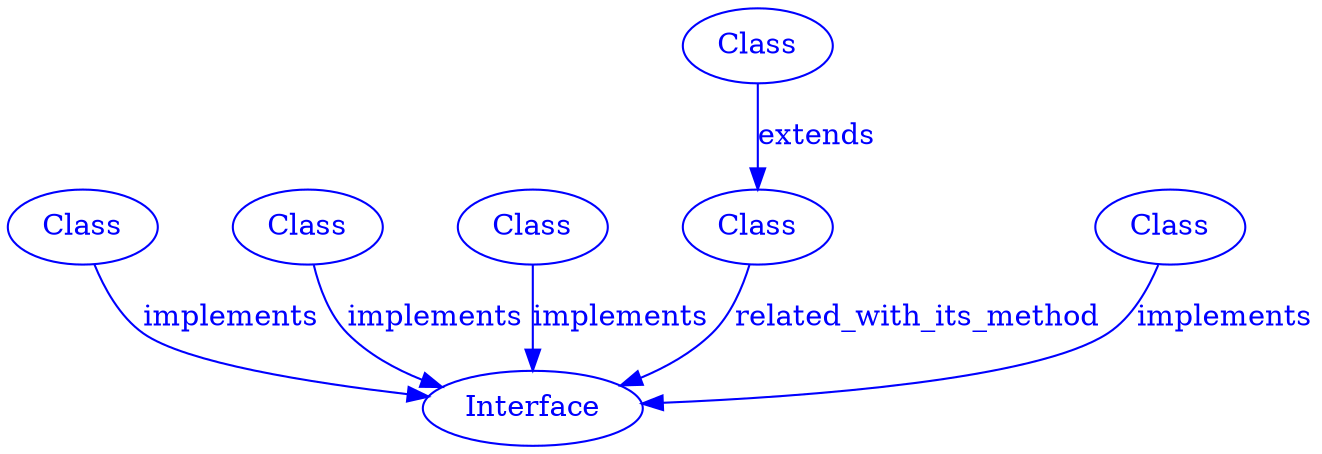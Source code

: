 digraph SubdueGraph {
  28 [label="Class",color=blue,fontcolor=blue];
  56 [label="Class",color=blue,fontcolor=blue];
  123 [label="Class",color=blue,fontcolor=blue];
  195 [label="Class",color=blue,fontcolor=blue];
  200 [label="Class",color=blue,fontcolor=blue];
  247 [label="Class",color=blue,fontcolor=blue];
  481 [label="Interface",color=blue,fontcolor=blue];
  28 -> 481 [label="implements",color=blue,fontcolor=blue];
  56 -> 200 [label="extends",color=blue,fontcolor=blue];
  123 -> 481 [label="implements",color=blue,fontcolor=blue];
  195 -> 481 [label="implements",color=blue,fontcolor=blue];
  247 -> 481 [label="implements",color=blue,fontcolor=blue];
  200 -> 481 [label="related_with_its_method",color=blue,fontcolor=blue];
}

